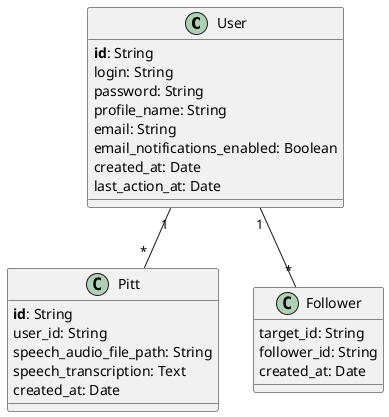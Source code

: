 @startuml

class User {
<b>id</b>: String
login: String
password: String
profile_name: String
email: String
email_notifications_enabled: Boolean
created_at: Date
last_action_at: Date
}

class Pitt {
<b>id</b>: String
user_id: String
speech_audio_file_path: String
speech_transcription: Text
created_at: Date
}

class Follower {
target_id: String
follower_id: String
created_at: Date
}

User "1" -- "*" Pitt
User "1" -- "*" Follower

@enduml